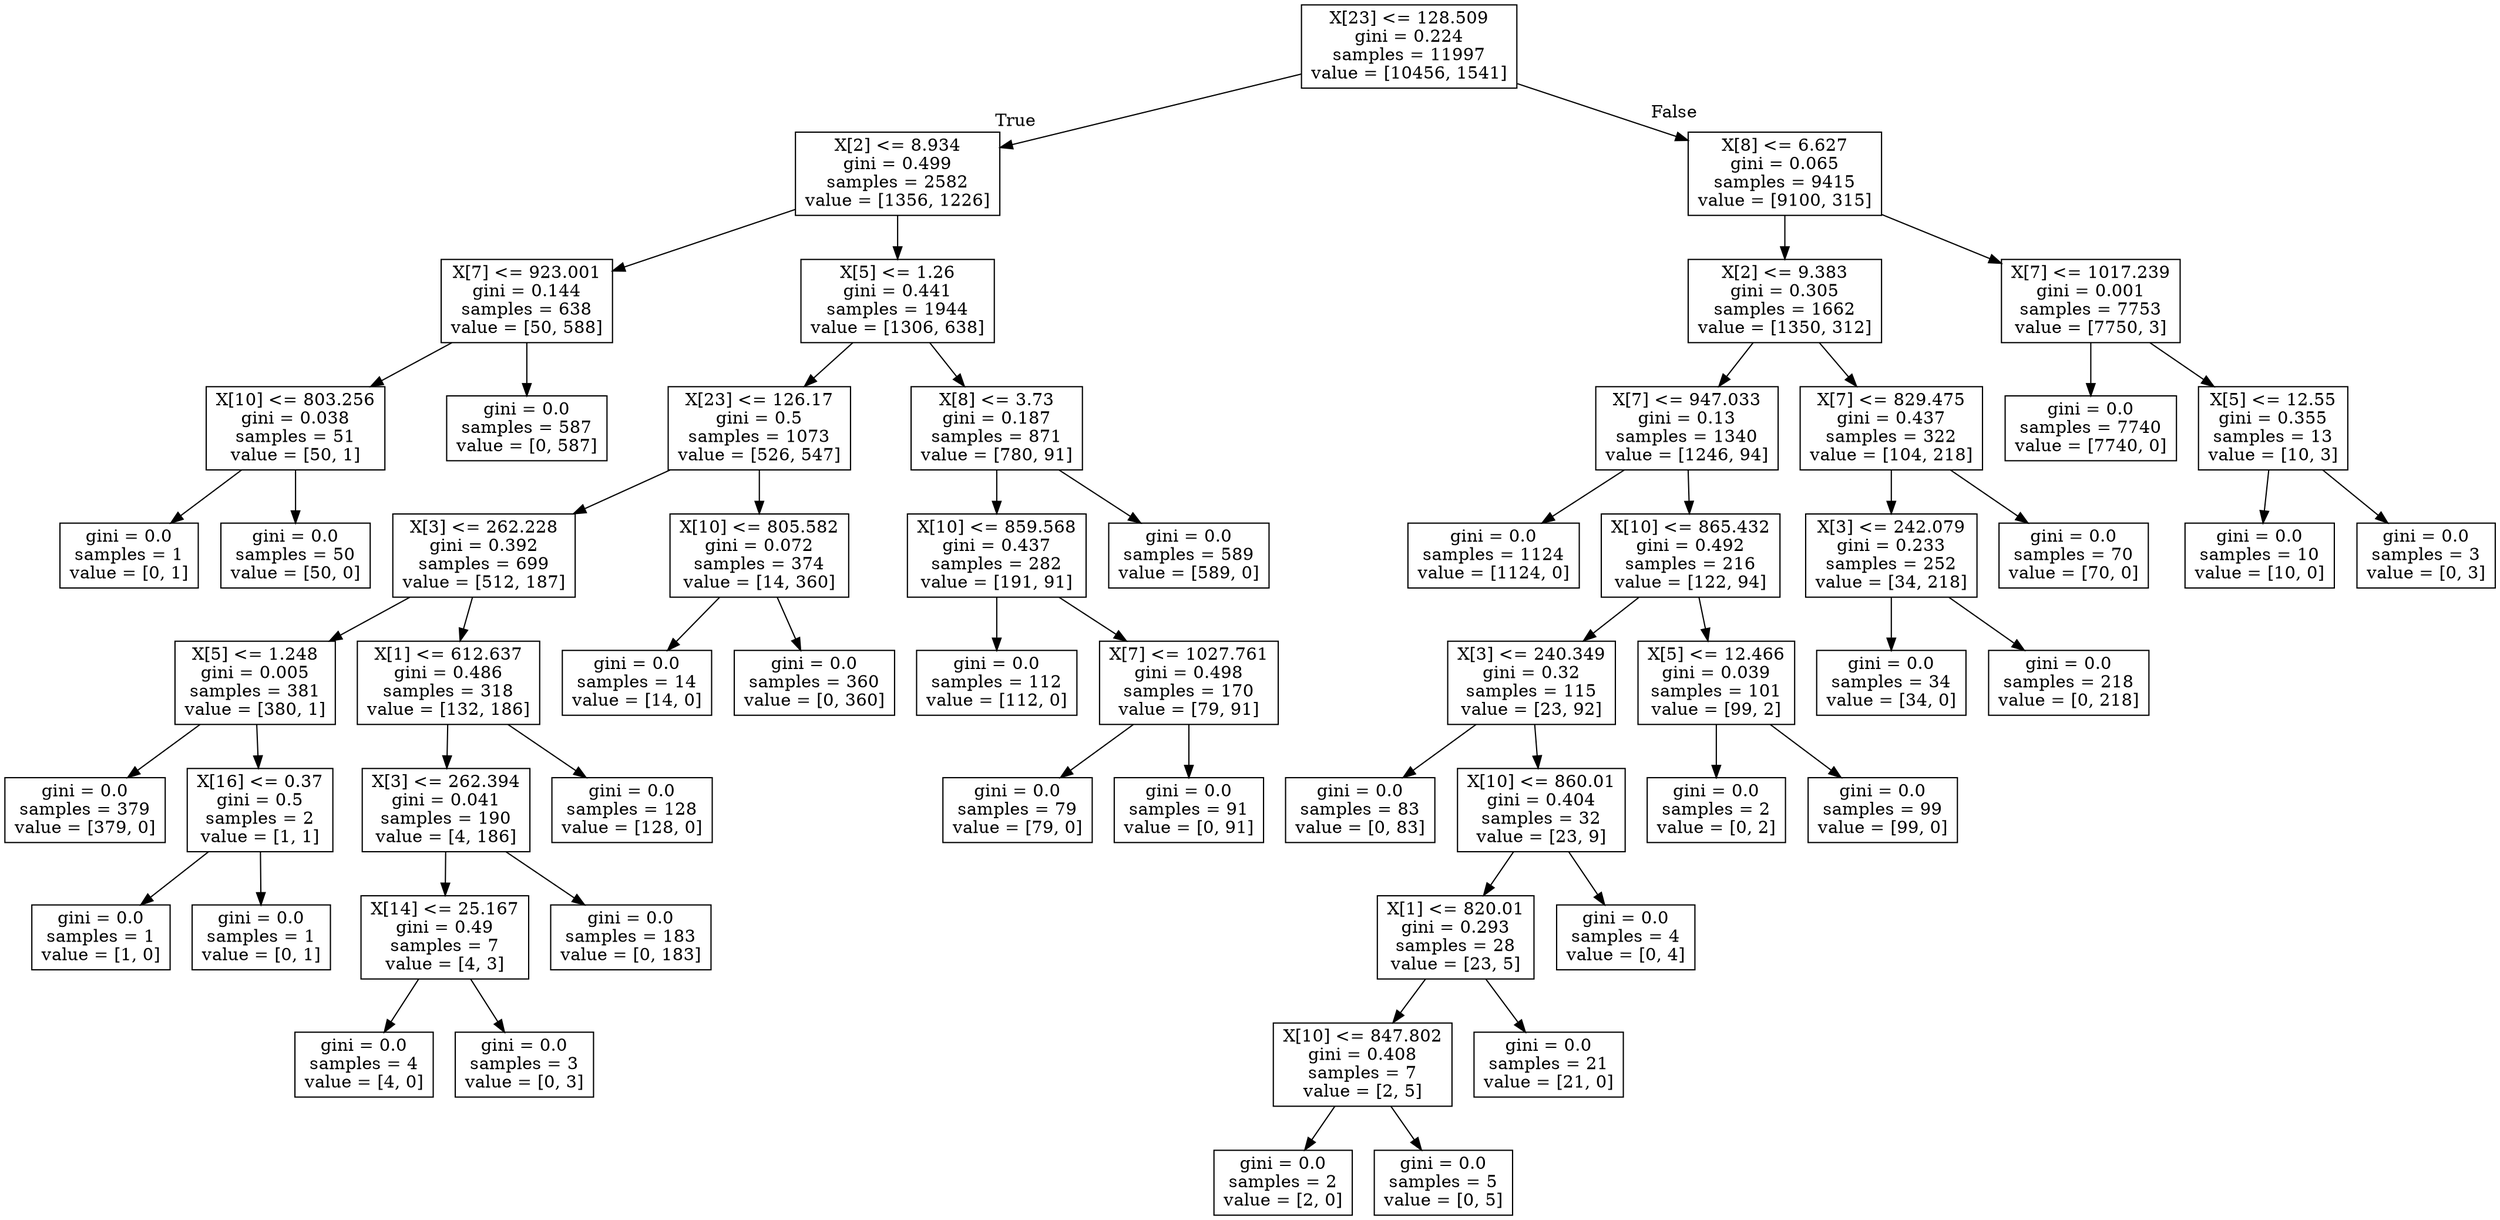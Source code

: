 digraph Tree {
node [shape=box] ;
0 [label="X[23] <= 128.509\ngini = 0.224\nsamples = 11997\nvalue = [10456, 1541]"] ;
1 [label="X[2] <= 8.934\ngini = 0.499\nsamples = 2582\nvalue = [1356, 1226]"] ;
0 -> 1 [labeldistance=2.5, labelangle=45, headlabel="True"] ;
2 [label="X[7] <= 923.001\ngini = 0.144\nsamples = 638\nvalue = [50, 588]"] ;
1 -> 2 ;
3 [label="X[10] <= 803.256\ngini = 0.038\nsamples = 51\nvalue = [50, 1]"] ;
2 -> 3 ;
4 [label="gini = 0.0\nsamples = 1\nvalue = [0, 1]"] ;
3 -> 4 ;
5 [label="gini = 0.0\nsamples = 50\nvalue = [50, 0]"] ;
3 -> 5 ;
6 [label="gini = 0.0\nsamples = 587\nvalue = [0, 587]"] ;
2 -> 6 ;
7 [label="X[5] <= 1.26\ngini = 0.441\nsamples = 1944\nvalue = [1306, 638]"] ;
1 -> 7 ;
8 [label="X[23] <= 126.17\ngini = 0.5\nsamples = 1073\nvalue = [526, 547]"] ;
7 -> 8 ;
9 [label="X[3] <= 262.228\ngini = 0.392\nsamples = 699\nvalue = [512, 187]"] ;
8 -> 9 ;
10 [label="X[5] <= 1.248\ngini = 0.005\nsamples = 381\nvalue = [380, 1]"] ;
9 -> 10 ;
11 [label="gini = 0.0\nsamples = 379\nvalue = [379, 0]"] ;
10 -> 11 ;
12 [label="X[16] <= 0.37\ngini = 0.5\nsamples = 2\nvalue = [1, 1]"] ;
10 -> 12 ;
13 [label="gini = 0.0\nsamples = 1\nvalue = [1, 0]"] ;
12 -> 13 ;
14 [label="gini = 0.0\nsamples = 1\nvalue = [0, 1]"] ;
12 -> 14 ;
15 [label="X[1] <= 612.637\ngini = 0.486\nsamples = 318\nvalue = [132, 186]"] ;
9 -> 15 ;
16 [label="X[3] <= 262.394\ngini = 0.041\nsamples = 190\nvalue = [4, 186]"] ;
15 -> 16 ;
17 [label="X[14] <= 25.167\ngini = 0.49\nsamples = 7\nvalue = [4, 3]"] ;
16 -> 17 ;
18 [label="gini = 0.0\nsamples = 4\nvalue = [4, 0]"] ;
17 -> 18 ;
19 [label="gini = 0.0\nsamples = 3\nvalue = [0, 3]"] ;
17 -> 19 ;
20 [label="gini = 0.0\nsamples = 183\nvalue = [0, 183]"] ;
16 -> 20 ;
21 [label="gini = 0.0\nsamples = 128\nvalue = [128, 0]"] ;
15 -> 21 ;
22 [label="X[10] <= 805.582\ngini = 0.072\nsamples = 374\nvalue = [14, 360]"] ;
8 -> 22 ;
23 [label="gini = 0.0\nsamples = 14\nvalue = [14, 0]"] ;
22 -> 23 ;
24 [label="gini = 0.0\nsamples = 360\nvalue = [0, 360]"] ;
22 -> 24 ;
25 [label="X[8] <= 3.73\ngini = 0.187\nsamples = 871\nvalue = [780, 91]"] ;
7 -> 25 ;
26 [label="X[10] <= 859.568\ngini = 0.437\nsamples = 282\nvalue = [191, 91]"] ;
25 -> 26 ;
27 [label="gini = 0.0\nsamples = 112\nvalue = [112, 0]"] ;
26 -> 27 ;
28 [label="X[7] <= 1027.761\ngini = 0.498\nsamples = 170\nvalue = [79, 91]"] ;
26 -> 28 ;
29 [label="gini = 0.0\nsamples = 79\nvalue = [79, 0]"] ;
28 -> 29 ;
30 [label="gini = 0.0\nsamples = 91\nvalue = [0, 91]"] ;
28 -> 30 ;
31 [label="gini = 0.0\nsamples = 589\nvalue = [589, 0]"] ;
25 -> 31 ;
32 [label="X[8] <= 6.627\ngini = 0.065\nsamples = 9415\nvalue = [9100, 315]"] ;
0 -> 32 [labeldistance=2.5, labelangle=-45, headlabel="False"] ;
33 [label="X[2] <= 9.383\ngini = 0.305\nsamples = 1662\nvalue = [1350, 312]"] ;
32 -> 33 ;
34 [label="X[7] <= 947.033\ngini = 0.13\nsamples = 1340\nvalue = [1246, 94]"] ;
33 -> 34 ;
35 [label="gini = 0.0\nsamples = 1124\nvalue = [1124, 0]"] ;
34 -> 35 ;
36 [label="X[10] <= 865.432\ngini = 0.492\nsamples = 216\nvalue = [122, 94]"] ;
34 -> 36 ;
37 [label="X[3] <= 240.349\ngini = 0.32\nsamples = 115\nvalue = [23, 92]"] ;
36 -> 37 ;
38 [label="gini = 0.0\nsamples = 83\nvalue = [0, 83]"] ;
37 -> 38 ;
39 [label="X[10] <= 860.01\ngini = 0.404\nsamples = 32\nvalue = [23, 9]"] ;
37 -> 39 ;
40 [label="X[1] <= 820.01\ngini = 0.293\nsamples = 28\nvalue = [23, 5]"] ;
39 -> 40 ;
41 [label="X[10] <= 847.802\ngini = 0.408\nsamples = 7\nvalue = [2, 5]"] ;
40 -> 41 ;
42 [label="gini = 0.0\nsamples = 2\nvalue = [2, 0]"] ;
41 -> 42 ;
43 [label="gini = 0.0\nsamples = 5\nvalue = [0, 5]"] ;
41 -> 43 ;
44 [label="gini = 0.0\nsamples = 21\nvalue = [21, 0]"] ;
40 -> 44 ;
45 [label="gini = 0.0\nsamples = 4\nvalue = [0, 4]"] ;
39 -> 45 ;
46 [label="X[5] <= 12.466\ngini = 0.039\nsamples = 101\nvalue = [99, 2]"] ;
36 -> 46 ;
47 [label="gini = 0.0\nsamples = 2\nvalue = [0, 2]"] ;
46 -> 47 ;
48 [label="gini = 0.0\nsamples = 99\nvalue = [99, 0]"] ;
46 -> 48 ;
49 [label="X[7] <= 829.475\ngini = 0.437\nsamples = 322\nvalue = [104, 218]"] ;
33 -> 49 ;
50 [label="X[3] <= 242.079\ngini = 0.233\nsamples = 252\nvalue = [34, 218]"] ;
49 -> 50 ;
51 [label="gini = 0.0\nsamples = 34\nvalue = [34, 0]"] ;
50 -> 51 ;
52 [label="gini = 0.0\nsamples = 218\nvalue = [0, 218]"] ;
50 -> 52 ;
53 [label="gini = 0.0\nsamples = 70\nvalue = [70, 0]"] ;
49 -> 53 ;
54 [label="X[7] <= 1017.239\ngini = 0.001\nsamples = 7753\nvalue = [7750, 3]"] ;
32 -> 54 ;
55 [label="gini = 0.0\nsamples = 7740\nvalue = [7740, 0]"] ;
54 -> 55 ;
56 [label="X[5] <= 12.55\ngini = 0.355\nsamples = 13\nvalue = [10, 3]"] ;
54 -> 56 ;
57 [label="gini = 0.0\nsamples = 10\nvalue = [10, 0]"] ;
56 -> 57 ;
58 [label="gini = 0.0\nsamples = 3\nvalue = [0, 3]"] ;
56 -> 58 ;
}